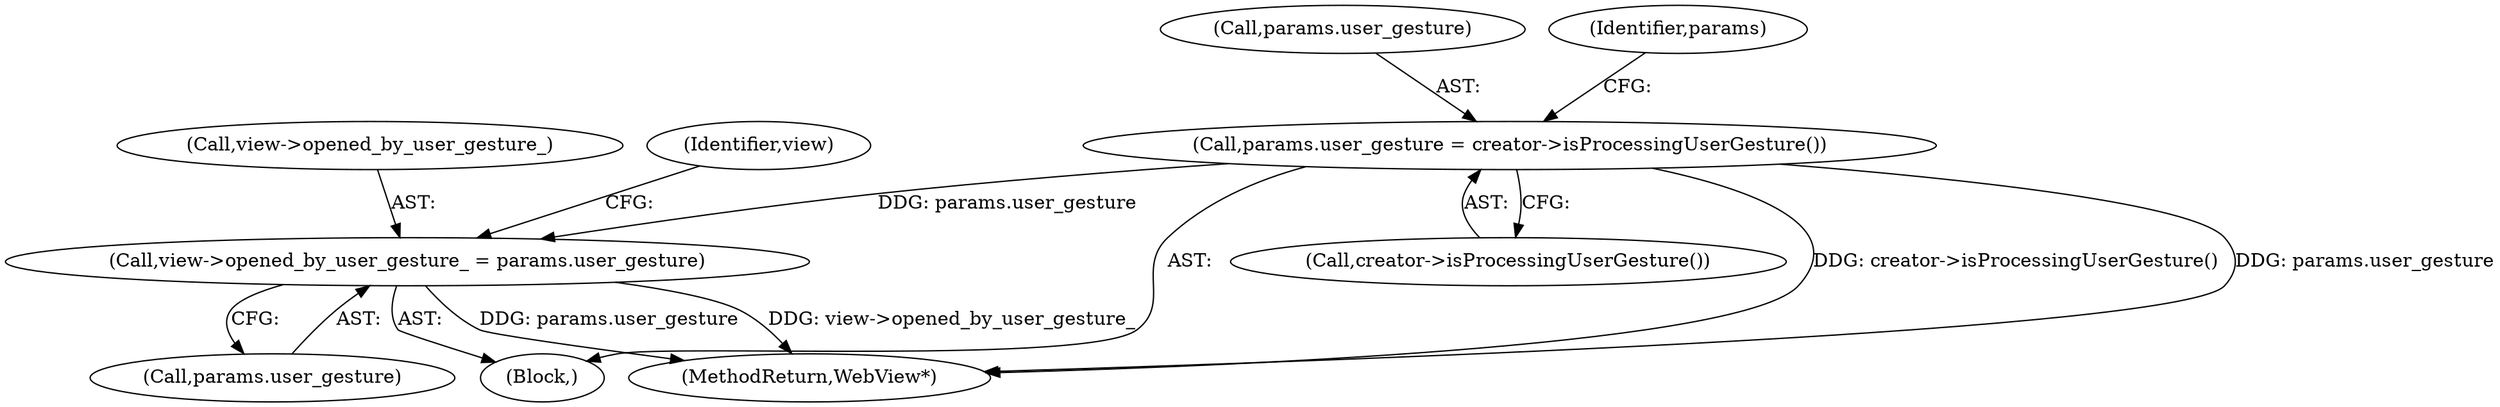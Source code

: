 digraph "0_Chrome_7f48b71cb22bb2fc9fcec2013e9eaff55381a43d_1@API" {
"1000121" [label="(Call,params.user_gesture = creator->isProcessingUserGesture())"];
"1000219" [label="(Call,view->opened_by_user_gesture_ = params.user_gesture)"];
"1000219" [label="(Call,view->opened_by_user_gesture_ = params.user_gesture)"];
"1000125" [label="(Call,creator->isProcessingUserGesture())"];
"1000122" [label="(Call,params.user_gesture)"];
"1000220" [label="(Call,view->opened_by_user_gesture_)"];
"1000240" [label="(MethodReturn,WebView*)"];
"1000128" [label="(Identifier,params)"];
"1000223" [label="(Call,params.user_gesture)"];
"1000121" [label="(Call,params.user_gesture = creator->isProcessingUserGesture())"];
"1000106" [label="(Block,)"];
"1000228" [label="(Identifier,view)"];
"1000121" -> "1000106"  [label="AST: "];
"1000121" -> "1000125"  [label="CFG: "];
"1000122" -> "1000121"  [label="AST: "];
"1000125" -> "1000121"  [label="AST: "];
"1000128" -> "1000121"  [label="CFG: "];
"1000121" -> "1000240"  [label="DDG: creator->isProcessingUserGesture()"];
"1000121" -> "1000240"  [label="DDG: params.user_gesture"];
"1000121" -> "1000219"  [label="DDG: params.user_gesture"];
"1000219" -> "1000106"  [label="AST: "];
"1000219" -> "1000223"  [label="CFG: "];
"1000220" -> "1000219"  [label="AST: "];
"1000223" -> "1000219"  [label="AST: "];
"1000228" -> "1000219"  [label="CFG: "];
"1000219" -> "1000240"  [label="DDG: params.user_gesture"];
"1000219" -> "1000240"  [label="DDG: view->opened_by_user_gesture_"];
}
